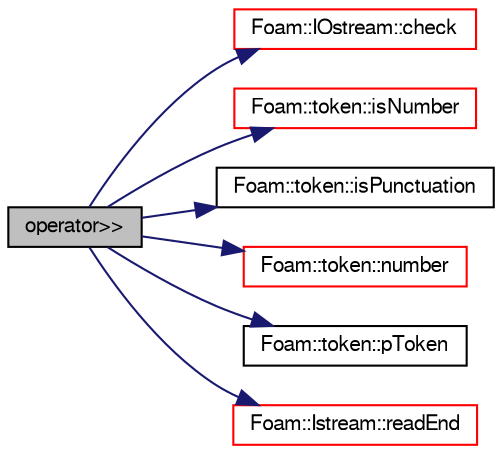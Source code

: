digraph "operator&gt;&gt;"
{
  bgcolor="transparent";
  edge [fontname="FreeSans",fontsize="10",labelfontname="FreeSans",labelfontsize="10"];
  node [fontname="FreeSans",fontsize="10",shape=record];
  rankdir="LR";
  Node7326 [label="operator\>\>",height=0.2,width=0.4,color="black", fillcolor="grey75", style="filled", fontcolor="black"];
  Node7326 -> Node7327 [color="midnightblue",fontsize="10",style="solid",fontname="FreeSans"];
  Node7327 [label="Foam::IOstream::check",height=0.2,width=0.4,color="red",URL="$a26226.html#a367eb3425fc4e8270e2aa961df8ac8a5",tooltip="Check IOstream status for given operation. "];
  Node7326 -> Node7376 [color="midnightblue",fontsize="10",style="solid",fontname="FreeSans"];
  Node7376 [label="Foam::token::isNumber",height=0.2,width=0.4,color="red",URL="$a26306.html#a1680baf2428512b1a45060f52f3ade28"];
  Node7326 -> Node7378 [color="midnightblue",fontsize="10",style="solid",fontname="FreeSans"];
  Node7378 [label="Foam::token::isPunctuation",height=0.2,width=0.4,color="black",URL="$a26306.html#a1f8107fd5ca4b0ebd4bf63cfc8ef6d2f"];
  Node7326 -> Node7379 [color="midnightblue",fontsize="10",style="solid",fontname="FreeSans"];
  Node7379 [label="Foam::token::number",height=0.2,width=0.4,color="red",URL="$a26306.html#a60dffa6c29647d1c83a9e00ecb7a703a"];
  Node7326 -> Node7381 [color="midnightblue",fontsize="10",style="solid",fontname="FreeSans"];
  Node7381 [label="Foam::token::pToken",height=0.2,width=0.4,color="black",URL="$a26306.html#a04ff24eec31f5be755eb7fa58de0b8a3"];
  Node7326 -> Node7382 [color="midnightblue",fontsize="10",style="solid",fontname="FreeSans"];
  Node7382 [label="Foam::Istream::readEnd",height=0.2,width=0.4,color="red",URL="$a26234.html#a092d231ce97840ca80cad9b0e98acbb8"];
}
